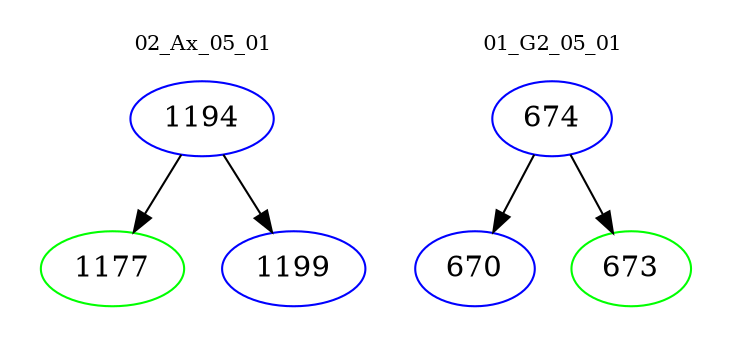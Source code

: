 digraph{
subgraph cluster_0 {
color = white
label = "02_Ax_05_01";
fontsize=10;
T0_1194 [label="1194", color="blue"]
T0_1194 -> T0_1177 [color="black"]
T0_1177 [label="1177", color="green"]
T0_1194 -> T0_1199 [color="black"]
T0_1199 [label="1199", color="blue"]
}
subgraph cluster_1 {
color = white
label = "01_G2_05_01";
fontsize=10;
T1_674 [label="674", color="blue"]
T1_674 -> T1_670 [color="black"]
T1_670 [label="670", color="blue"]
T1_674 -> T1_673 [color="black"]
T1_673 [label="673", color="green"]
}
}
